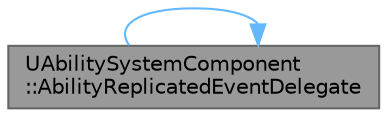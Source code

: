 digraph "UAbilitySystemComponent::AbilityReplicatedEventDelegate"
{
 // INTERACTIVE_SVG=YES
 // LATEX_PDF_SIZE
  bgcolor="transparent";
  edge [fontname=Helvetica,fontsize=10,labelfontname=Helvetica,labelfontsize=10];
  node [fontname=Helvetica,fontsize=10,shape=box,height=0.2,width=0.4];
  rankdir="LR";
  Node1 [id="Node000001",label="UAbilitySystemComponent\l::AbilityReplicatedEventDelegate",height=0.2,width=0.4,color="gray40", fillcolor="grey60", style="filled", fontcolor="black",tooltip="Returns Generic Replicated Event for a given Ability/PredictionKey pair."];
  Node1 -> Node1 [id="edge1_Node000001_Node000001",color="steelblue1",style="solid",tooltip=" "];
}
